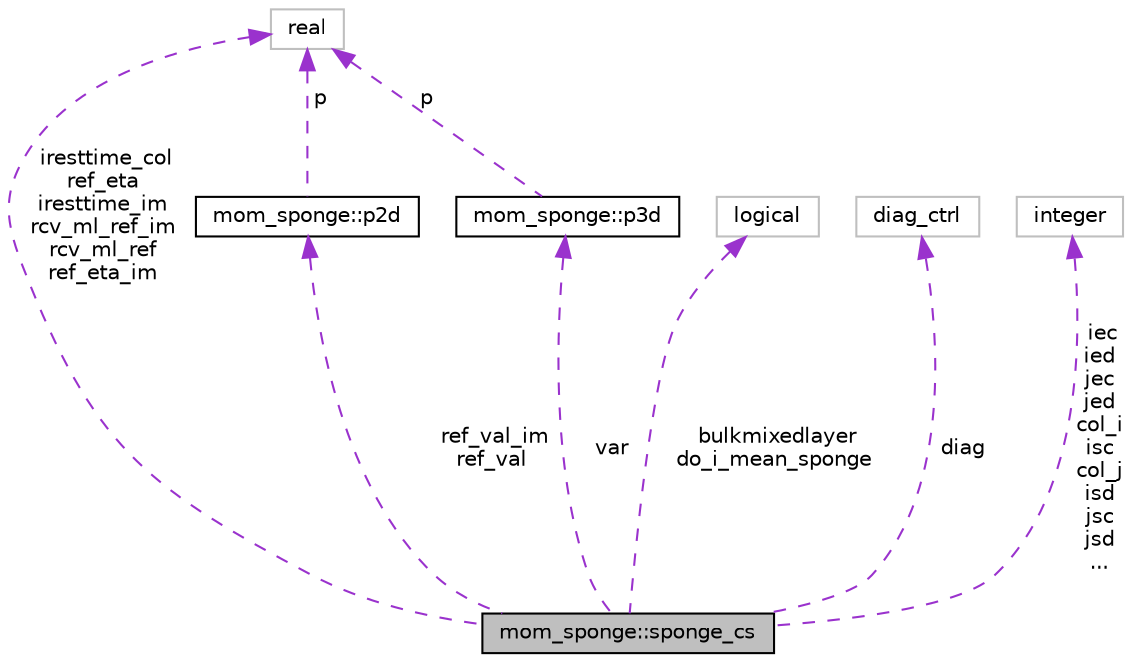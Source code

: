 digraph "mom_sponge::sponge_cs"
{
 // INTERACTIVE_SVG=YES
 // LATEX_PDF_SIZE
  edge [fontname="Helvetica",fontsize="10",labelfontname="Helvetica",labelfontsize="10"];
  node [fontname="Helvetica",fontsize="10",shape=record];
  Node1 [label="mom_sponge::sponge_cs",height=0.2,width=0.4,color="black", fillcolor="grey75", style="filled", fontcolor="black",tooltip="This control structure holds memory and parameters for the MOM_sponge module."];
  Node2 -> Node1 [dir="back",color="darkorchid3",fontsize="10",style="dashed",label=" ref_val_im\nref_val" ,fontname="Helvetica"];
  Node2 [label="mom_sponge::p2d",height=0.2,width=0.4,color="black", fillcolor="white", style="filled",URL="$structmom__sponge_1_1p2d.html",tooltip="A structure for creating arrays of pointers to 2D arrays."];
  Node3 -> Node2 [dir="back",color="darkorchid3",fontsize="10",style="dashed",label=" p" ,fontname="Helvetica"];
  Node3 [label="real",height=0.2,width=0.4,color="grey75", fillcolor="white", style="filled",tooltip=" "];
  Node4 -> Node1 [dir="back",color="darkorchid3",fontsize="10",style="dashed",label=" bulkmixedlayer\ndo_i_mean_sponge" ,fontname="Helvetica"];
  Node4 [label="logical",height=0.2,width=0.4,color="grey75", fillcolor="white", style="filled",tooltip=" "];
  Node5 -> Node1 [dir="back",color="darkorchid3",fontsize="10",style="dashed",label=" diag" ,fontname="Helvetica"];
  Node5 [label="diag_ctrl",height=0.2,width=0.4,color="grey75", fillcolor="white", style="filled",tooltip=" "];
  Node3 -> Node1 [dir="back",color="darkorchid3",fontsize="10",style="dashed",label=" iresttime_col\nref_eta\niresttime_im\nrcv_ml_ref_im\nrcv_ml_ref\nref_eta_im" ,fontname="Helvetica"];
  Node6 -> Node1 [dir="back",color="darkorchid3",fontsize="10",style="dashed",label=" iec\nied\njec\njed\ncol_i\nisc\ncol_j\nisd\njsc\njsd\n..." ,fontname="Helvetica"];
  Node6 [label="integer",height=0.2,width=0.4,color="grey75", fillcolor="white", style="filled",tooltip=" "];
  Node7 -> Node1 [dir="back",color="darkorchid3",fontsize="10",style="dashed",label=" var" ,fontname="Helvetica"];
  Node7 [label="mom_sponge::p3d",height=0.2,width=0.4,color="black", fillcolor="white", style="filled",URL="$structmom__sponge_1_1p3d.html",tooltip="A structure for creating arrays of pointers to 3D arrays."];
  Node3 -> Node7 [dir="back",color="darkorchid3",fontsize="10",style="dashed",label=" p" ,fontname="Helvetica"];
}
